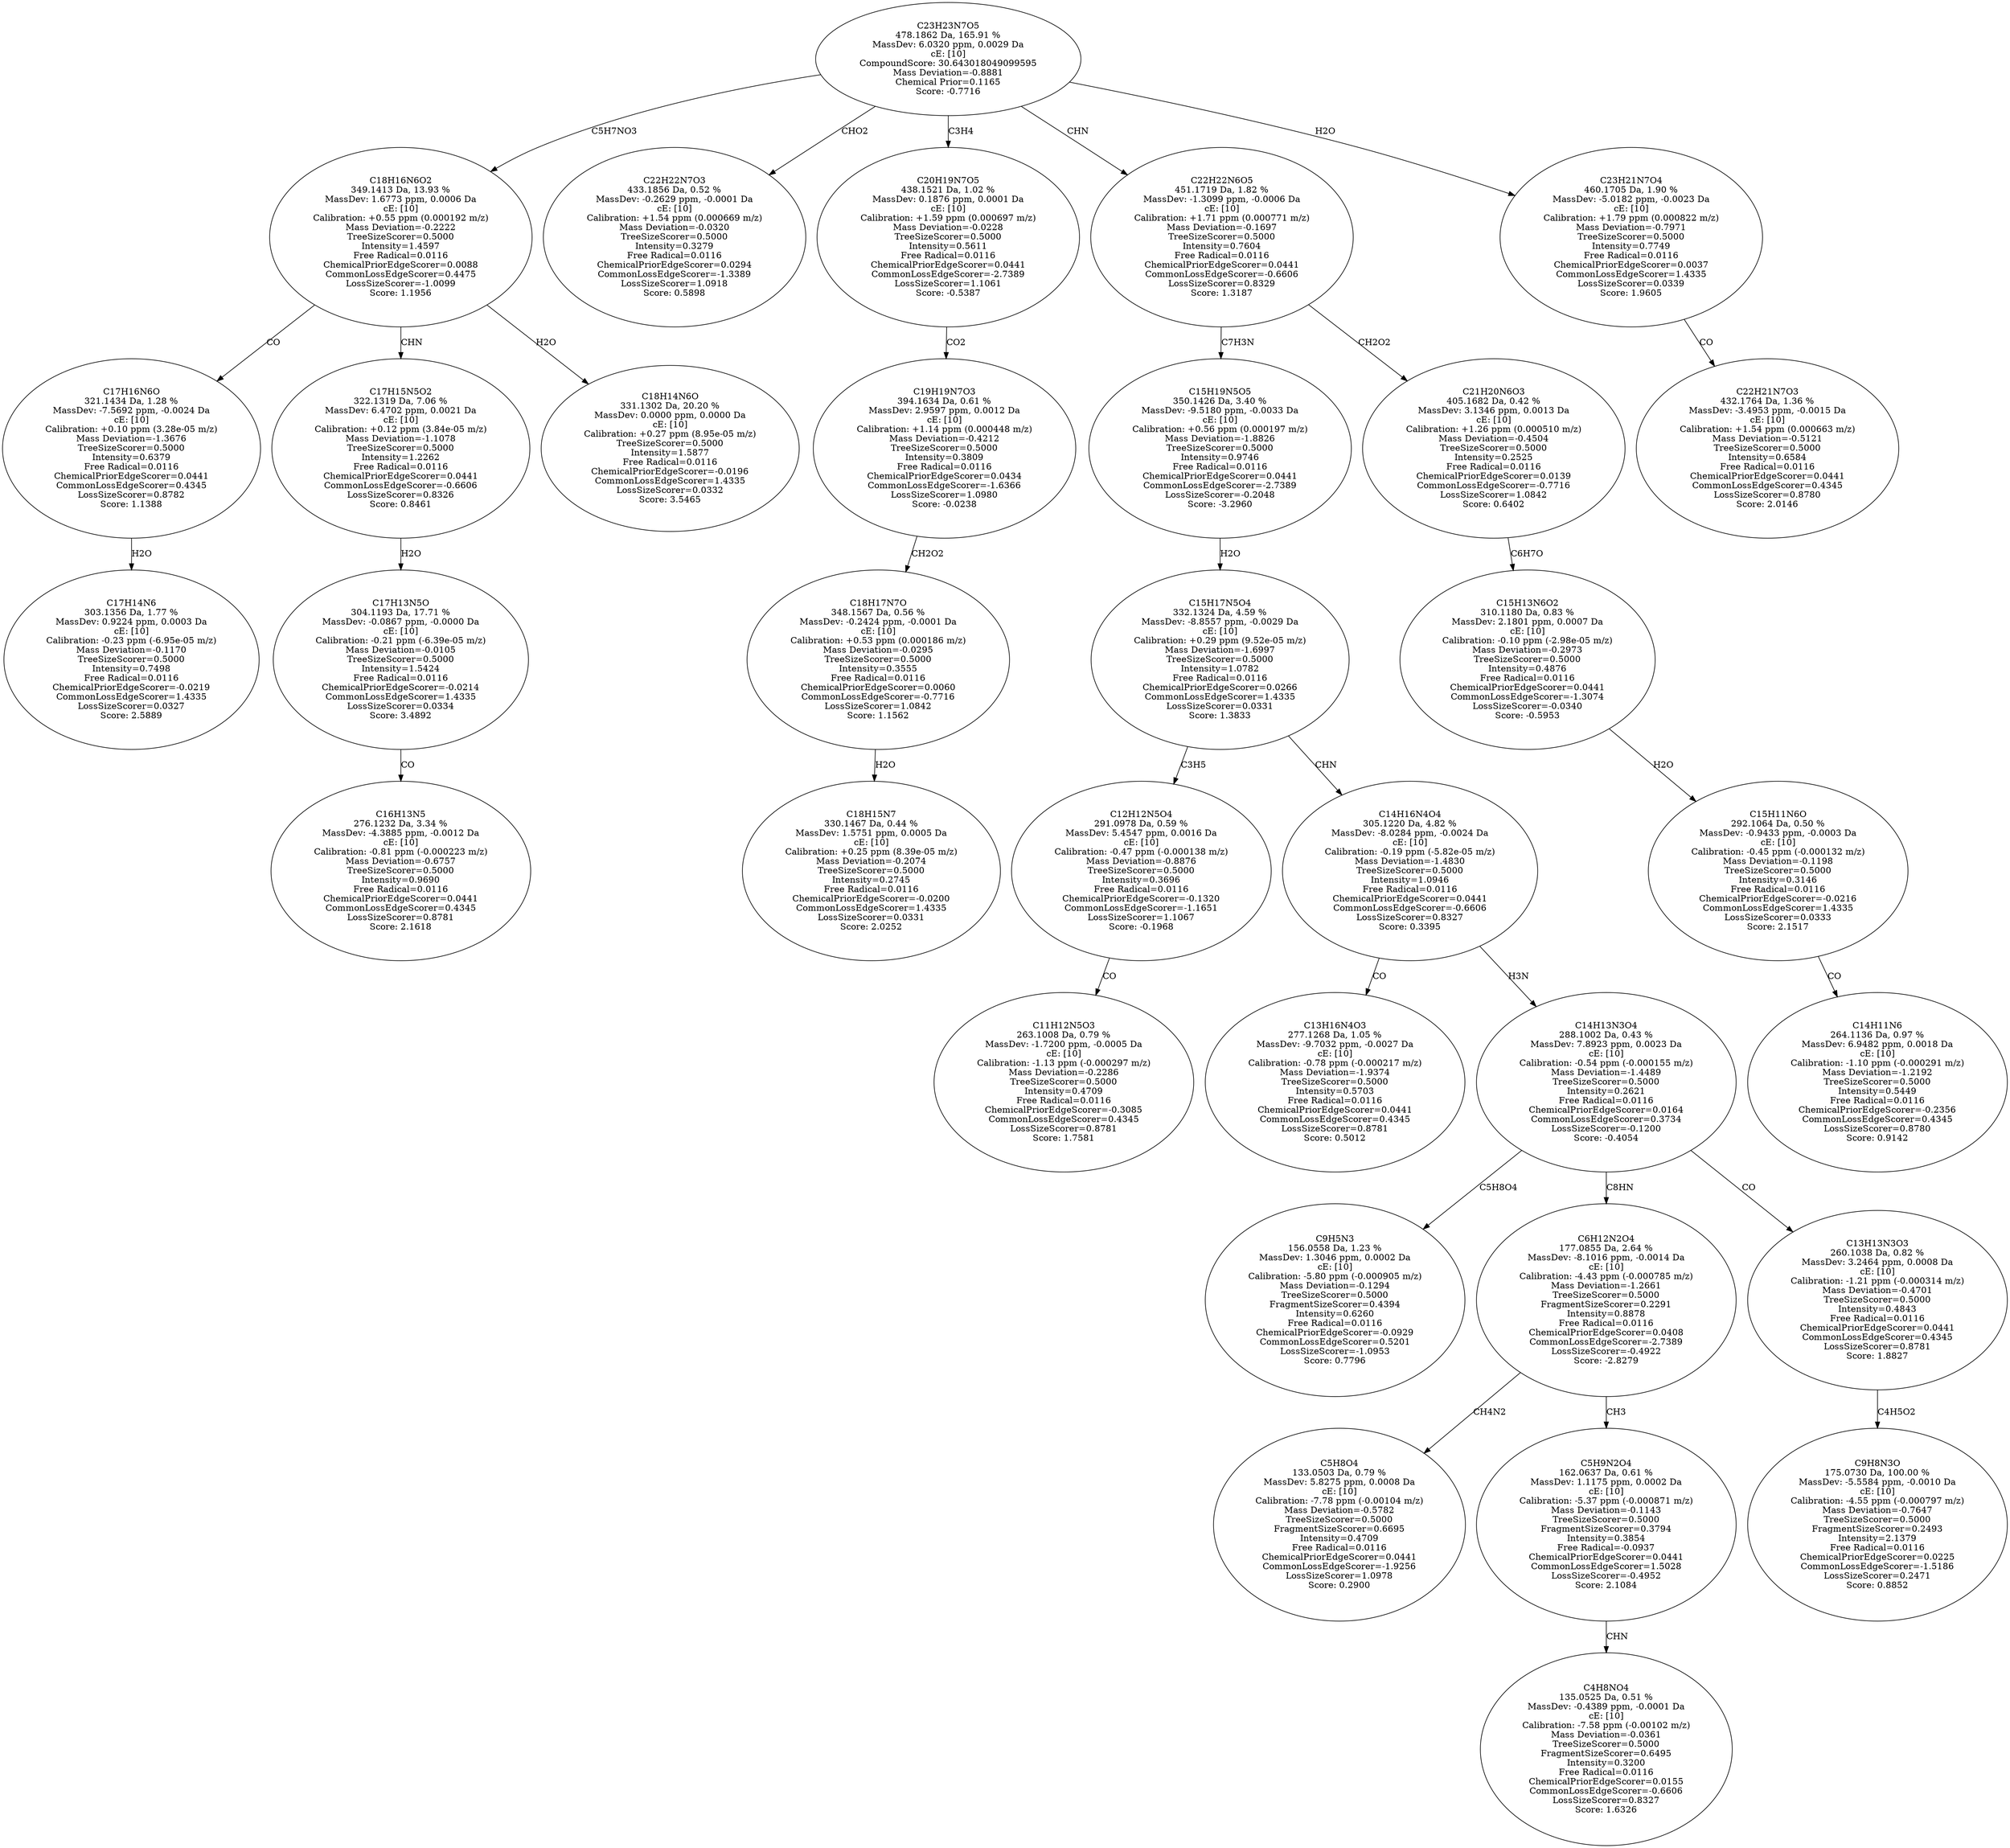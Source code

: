 strict digraph {
v1 [label="C17H14N6\n303.1356 Da, 1.77 %\nMassDev: 0.9224 ppm, 0.0003 Da\ncE: [10]\nCalibration: -0.23 ppm (-6.95e-05 m/z)\nMass Deviation=-0.1170\nTreeSizeScorer=0.5000\nIntensity=0.7498\nFree Radical=0.0116\nChemicalPriorEdgeScorer=-0.0219\nCommonLossEdgeScorer=1.4335\nLossSizeScorer=0.0327\nScore: 2.5889"];
v2 [label="C17H16N6O\n321.1434 Da, 1.28 %\nMassDev: -7.5692 ppm, -0.0024 Da\ncE: [10]\nCalibration: +0.10 ppm (3.28e-05 m/z)\nMass Deviation=-1.3676\nTreeSizeScorer=0.5000\nIntensity=0.6379\nFree Radical=0.0116\nChemicalPriorEdgeScorer=0.0441\nCommonLossEdgeScorer=0.4345\nLossSizeScorer=0.8782\nScore: 1.1388"];
v3 [label="C16H13N5\n276.1232 Da, 3.34 %\nMassDev: -4.3885 ppm, -0.0012 Da\ncE: [10]\nCalibration: -0.81 ppm (-0.000223 m/z)\nMass Deviation=-0.6757\nTreeSizeScorer=0.5000\nIntensity=0.9690\nFree Radical=0.0116\nChemicalPriorEdgeScorer=0.0441\nCommonLossEdgeScorer=0.4345\nLossSizeScorer=0.8781\nScore: 2.1618"];
v4 [label="C17H13N5O\n304.1193 Da, 17.71 %\nMassDev: -0.0867 ppm, -0.0000 Da\ncE: [10]\nCalibration: -0.21 ppm (-6.39e-05 m/z)\nMass Deviation=-0.0105\nTreeSizeScorer=0.5000\nIntensity=1.5424\nFree Radical=0.0116\nChemicalPriorEdgeScorer=-0.0214\nCommonLossEdgeScorer=1.4335\nLossSizeScorer=0.0334\nScore: 3.4892"];
v5 [label="C17H15N5O2\n322.1319 Da, 7.06 %\nMassDev: 6.4702 ppm, 0.0021 Da\ncE: [10]\nCalibration: +0.12 ppm (3.84e-05 m/z)\nMass Deviation=-1.1078\nTreeSizeScorer=0.5000\nIntensity=1.2262\nFree Radical=0.0116\nChemicalPriorEdgeScorer=0.0441\nCommonLossEdgeScorer=-0.6606\nLossSizeScorer=0.8326\nScore: 0.8461"];
v6 [label="C18H14N6O\n331.1302 Da, 20.20 %\nMassDev: 0.0000 ppm, 0.0000 Da\ncE: [10]\nCalibration: +0.27 ppm (8.95e-05 m/z)\nTreeSizeScorer=0.5000\nIntensity=1.5877\nFree Radical=0.0116\nChemicalPriorEdgeScorer=-0.0196\nCommonLossEdgeScorer=1.4335\nLossSizeScorer=0.0332\nScore: 3.5465"];
v7 [label="C18H16N6O2\n349.1413 Da, 13.93 %\nMassDev: 1.6773 ppm, 0.0006 Da\ncE: [10]\nCalibration: +0.55 ppm (0.000192 m/z)\nMass Deviation=-0.2222\nTreeSizeScorer=0.5000\nIntensity=1.4597\nFree Radical=0.0116\nChemicalPriorEdgeScorer=0.0088\nCommonLossEdgeScorer=0.4475\nLossSizeScorer=-1.0099\nScore: 1.1956"];
v8 [label="C22H22N7O3\n433.1856 Da, 0.52 %\nMassDev: -0.2629 ppm, -0.0001 Da\ncE: [10]\nCalibration: +1.54 ppm (0.000669 m/z)\nMass Deviation=-0.0320\nTreeSizeScorer=0.5000\nIntensity=0.3279\nFree Radical=0.0116\nChemicalPriorEdgeScorer=0.0294\nCommonLossEdgeScorer=-1.3389\nLossSizeScorer=1.0918\nScore: 0.5898"];
v9 [label="C18H15N7\n330.1467 Da, 0.44 %\nMassDev: 1.5751 ppm, 0.0005 Da\ncE: [10]\nCalibration: +0.25 ppm (8.39e-05 m/z)\nMass Deviation=-0.2074\nTreeSizeScorer=0.5000\nIntensity=0.2745\nFree Radical=0.0116\nChemicalPriorEdgeScorer=-0.0200\nCommonLossEdgeScorer=1.4335\nLossSizeScorer=0.0331\nScore: 2.0252"];
v10 [label="C18H17N7O\n348.1567 Da, 0.56 %\nMassDev: -0.2424 ppm, -0.0001 Da\ncE: [10]\nCalibration: +0.53 ppm (0.000186 m/z)\nMass Deviation=-0.0295\nTreeSizeScorer=0.5000\nIntensity=0.3555\nFree Radical=0.0116\nChemicalPriorEdgeScorer=0.0060\nCommonLossEdgeScorer=-0.7716\nLossSizeScorer=1.0842\nScore: 1.1562"];
v11 [label="C19H19N7O3\n394.1634 Da, 0.61 %\nMassDev: 2.9597 ppm, 0.0012 Da\ncE: [10]\nCalibration: +1.14 ppm (0.000448 m/z)\nMass Deviation=-0.4212\nTreeSizeScorer=0.5000\nIntensity=0.3809\nFree Radical=0.0116\nChemicalPriorEdgeScorer=0.0434\nCommonLossEdgeScorer=-1.6366\nLossSizeScorer=1.0980\nScore: -0.0238"];
v12 [label="C20H19N7O5\n438.1521 Da, 1.02 %\nMassDev: 0.1876 ppm, 0.0001 Da\ncE: [10]\nCalibration: +1.59 ppm (0.000697 m/z)\nMass Deviation=-0.0228\nTreeSizeScorer=0.5000\nIntensity=0.5611\nFree Radical=0.0116\nChemicalPriorEdgeScorer=0.0441\nCommonLossEdgeScorer=-2.7389\nLossSizeScorer=1.1061\nScore: -0.5387"];
v13 [label="C11H12N5O3\n263.1008 Da, 0.79 %\nMassDev: -1.7200 ppm, -0.0005 Da\ncE: [10]\nCalibration: -1.13 ppm (-0.000297 m/z)\nMass Deviation=-0.2286\nTreeSizeScorer=0.5000\nIntensity=0.4709\nFree Radical=0.0116\nChemicalPriorEdgeScorer=-0.3085\nCommonLossEdgeScorer=0.4345\nLossSizeScorer=0.8781\nScore: 1.7581"];
v14 [label="C12H12N5O4\n291.0978 Da, 0.59 %\nMassDev: 5.4547 ppm, 0.0016 Da\ncE: [10]\nCalibration: -0.47 ppm (-0.000138 m/z)\nMass Deviation=-0.8876\nTreeSizeScorer=0.5000\nIntensity=0.3696\nFree Radical=0.0116\nChemicalPriorEdgeScorer=-0.1320\nCommonLossEdgeScorer=-1.1651\nLossSizeScorer=1.1067\nScore: -0.1968"];
v15 [label="C13H16N4O3\n277.1268 Da, 1.05 %\nMassDev: -9.7032 ppm, -0.0027 Da\ncE: [10]\nCalibration: -0.78 ppm (-0.000217 m/z)\nMass Deviation=-1.9374\nTreeSizeScorer=0.5000\nIntensity=0.5703\nFree Radical=0.0116\nChemicalPriorEdgeScorer=0.0441\nCommonLossEdgeScorer=0.4345\nLossSizeScorer=0.8781\nScore: 0.5012"];
v16 [label="C9H5N3\n156.0558 Da, 1.23 %\nMassDev: 1.3046 ppm, 0.0002 Da\ncE: [10]\nCalibration: -5.80 ppm (-0.000905 m/z)\nMass Deviation=-0.1294\nTreeSizeScorer=0.5000\nFragmentSizeScorer=0.4394\nIntensity=0.6260\nFree Radical=0.0116\nChemicalPriorEdgeScorer=-0.0929\nCommonLossEdgeScorer=0.5201\nLossSizeScorer=-1.0953\nScore: 0.7796"];
v17 [label="C5H8O4\n133.0503 Da, 0.79 %\nMassDev: 5.8275 ppm, 0.0008 Da\ncE: [10]\nCalibration: -7.78 ppm (-0.00104 m/z)\nMass Deviation=-0.5782\nTreeSizeScorer=0.5000\nFragmentSizeScorer=0.6695\nIntensity=0.4709\nFree Radical=0.0116\nChemicalPriorEdgeScorer=0.0441\nCommonLossEdgeScorer=-1.9256\nLossSizeScorer=1.0978\nScore: 0.2900"];
v18 [label="C4H8NO4\n135.0525 Da, 0.51 %\nMassDev: -0.4389 ppm, -0.0001 Da\ncE: [10]\nCalibration: -7.58 ppm (-0.00102 m/z)\nMass Deviation=-0.0361\nTreeSizeScorer=0.5000\nFragmentSizeScorer=0.6495\nIntensity=0.3200\nFree Radical=0.0116\nChemicalPriorEdgeScorer=0.0155\nCommonLossEdgeScorer=-0.6606\nLossSizeScorer=0.8327\nScore: 1.6326"];
v19 [label="C5H9N2O4\n162.0637 Da, 0.61 %\nMassDev: 1.1175 ppm, 0.0002 Da\ncE: [10]\nCalibration: -5.37 ppm (-0.000871 m/z)\nMass Deviation=-0.1143\nTreeSizeScorer=0.5000\nFragmentSizeScorer=0.3794\nIntensity=0.3854\nFree Radical=-0.0937\nChemicalPriorEdgeScorer=0.0441\nCommonLossEdgeScorer=1.5028\nLossSizeScorer=-0.4952\nScore: 2.1084"];
v20 [label="C6H12N2O4\n177.0855 Da, 2.64 %\nMassDev: -8.1016 ppm, -0.0014 Da\ncE: [10]\nCalibration: -4.43 ppm (-0.000785 m/z)\nMass Deviation=-1.2661\nTreeSizeScorer=0.5000\nFragmentSizeScorer=0.2291\nIntensity=0.8878\nFree Radical=0.0116\nChemicalPriorEdgeScorer=0.0408\nCommonLossEdgeScorer=-2.7389\nLossSizeScorer=-0.4922\nScore: -2.8279"];
v21 [label="C9H8N3O\n175.0730 Da, 100.00 %\nMassDev: -5.5584 ppm, -0.0010 Da\ncE: [10]\nCalibration: -4.55 ppm (-0.000797 m/z)\nMass Deviation=-0.7647\nTreeSizeScorer=0.5000\nFragmentSizeScorer=0.2493\nIntensity=2.1379\nFree Radical=0.0116\nChemicalPriorEdgeScorer=0.0225\nCommonLossEdgeScorer=-1.5186\nLossSizeScorer=0.2471\nScore: 0.8852"];
v22 [label="C13H13N3O3\n260.1038 Da, 0.82 %\nMassDev: 3.2464 ppm, 0.0008 Da\ncE: [10]\nCalibration: -1.21 ppm (-0.000314 m/z)\nMass Deviation=-0.4701\nTreeSizeScorer=0.5000\nIntensity=0.4843\nFree Radical=0.0116\nChemicalPriorEdgeScorer=0.0441\nCommonLossEdgeScorer=0.4345\nLossSizeScorer=0.8781\nScore: 1.8827"];
v23 [label="C14H13N3O4\n288.1002 Da, 0.43 %\nMassDev: 7.8923 ppm, 0.0023 Da\ncE: [10]\nCalibration: -0.54 ppm (-0.000155 m/z)\nMass Deviation=-1.4489\nTreeSizeScorer=0.5000\nIntensity=0.2621\nFree Radical=0.0116\nChemicalPriorEdgeScorer=0.0164\nCommonLossEdgeScorer=0.3734\nLossSizeScorer=-0.1200\nScore: -0.4054"];
v24 [label="C14H16N4O4\n305.1220 Da, 4.82 %\nMassDev: -8.0284 ppm, -0.0024 Da\ncE: [10]\nCalibration: -0.19 ppm (-5.82e-05 m/z)\nMass Deviation=-1.4830\nTreeSizeScorer=0.5000\nIntensity=1.0946\nFree Radical=0.0116\nChemicalPriorEdgeScorer=0.0441\nCommonLossEdgeScorer=-0.6606\nLossSizeScorer=0.8327\nScore: 0.3395"];
v25 [label="C15H17N5O4\n332.1324 Da, 4.59 %\nMassDev: -8.8557 ppm, -0.0029 Da\ncE: [10]\nCalibration: +0.29 ppm (9.52e-05 m/z)\nMass Deviation=-1.6997\nTreeSizeScorer=0.5000\nIntensity=1.0782\nFree Radical=0.0116\nChemicalPriorEdgeScorer=0.0266\nCommonLossEdgeScorer=1.4335\nLossSizeScorer=0.0331\nScore: 1.3833"];
v26 [label="C15H19N5O5\n350.1426 Da, 3.40 %\nMassDev: -9.5180 ppm, -0.0033 Da\ncE: [10]\nCalibration: +0.56 ppm (0.000197 m/z)\nMass Deviation=-1.8826\nTreeSizeScorer=0.5000\nIntensity=0.9746\nFree Radical=0.0116\nChemicalPriorEdgeScorer=0.0441\nCommonLossEdgeScorer=-2.7389\nLossSizeScorer=-0.2048\nScore: -3.2960"];
v27 [label="C14H11N6\n264.1136 Da, 0.97 %\nMassDev: 6.9482 ppm, 0.0018 Da\ncE: [10]\nCalibration: -1.10 ppm (-0.000291 m/z)\nMass Deviation=-1.2192\nTreeSizeScorer=0.5000\nIntensity=0.5449\nFree Radical=0.0116\nChemicalPriorEdgeScorer=-0.2356\nCommonLossEdgeScorer=0.4345\nLossSizeScorer=0.8780\nScore: 0.9142"];
v28 [label="C15H11N6O\n292.1064 Da, 0.50 %\nMassDev: -0.9433 ppm, -0.0003 Da\ncE: [10]\nCalibration: -0.45 ppm (-0.000132 m/z)\nMass Deviation=-0.1198\nTreeSizeScorer=0.5000\nIntensity=0.3146\nFree Radical=0.0116\nChemicalPriorEdgeScorer=-0.0216\nCommonLossEdgeScorer=1.4335\nLossSizeScorer=0.0333\nScore: 2.1517"];
v29 [label="C15H13N6O2\n310.1180 Da, 0.83 %\nMassDev: 2.1801 ppm, 0.0007 Da\ncE: [10]\nCalibration: -0.10 ppm (-2.98e-05 m/z)\nMass Deviation=-0.2973\nTreeSizeScorer=0.5000\nIntensity=0.4876\nFree Radical=0.0116\nChemicalPriorEdgeScorer=0.0441\nCommonLossEdgeScorer=-1.3074\nLossSizeScorer=-0.0340\nScore: -0.5953"];
v30 [label="C21H20N6O3\n405.1682 Da, 0.42 %\nMassDev: 3.1346 ppm, 0.0013 Da\ncE: [10]\nCalibration: +1.26 ppm (0.000510 m/z)\nMass Deviation=-0.4504\nTreeSizeScorer=0.5000\nIntensity=0.2525\nFree Radical=0.0116\nChemicalPriorEdgeScorer=0.0139\nCommonLossEdgeScorer=-0.7716\nLossSizeScorer=1.0842\nScore: 0.6402"];
v31 [label="C22H22N6O5\n451.1719 Da, 1.82 %\nMassDev: -1.3099 ppm, -0.0006 Da\ncE: [10]\nCalibration: +1.71 ppm (0.000771 m/z)\nMass Deviation=-0.1697\nTreeSizeScorer=0.5000\nIntensity=0.7604\nFree Radical=0.0116\nChemicalPriorEdgeScorer=0.0441\nCommonLossEdgeScorer=-0.6606\nLossSizeScorer=0.8329\nScore: 1.3187"];
v32 [label="C22H21N7O3\n432.1764 Da, 1.36 %\nMassDev: -3.4953 ppm, -0.0015 Da\ncE: [10]\nCalibration: +1.54 ppm (0.000663 m/z)\nMass Deviation=-0.5121\nTreeSizeScorer=0.5000\nIntensity=0.6584\nFree Radical=0.0116\nChemicalPriorEdgeScorer=0.0441\nCommonLossEdgeScorer=0.4345\nLossSizeScorer=0.8780\nScore: 2.0146"];
v33 [label="C23H21N7O4\n460.1705 Da, 1.90 %\nMassDev: -5.0182 ppm, -0.0023 Da\ncE: [10]\nCalibration: +1.79 ppm (0.000822 m/z)\nMass Deviation=-0.7971\nTreeSizeScorer=0.5000\nIntensity=0.7749\nFree Radical=0.0116\nChemicalPriorEdgeScorer=0.0037\nCommonLossEdgeScorer=1.4335\nLossSizeScorer=0.0339\nScore: 1.9605"];
v34 [label="C23H23N7O5\n478.1862 Da, 165.91 %\nMassDev: 6.0320 ppm, 0.0029 Da\ncE: [10]\nCompoundScore: 30.643018049099595\nMass Deviation=-0.8881\nChemical Prior=0.1165\nScore: -0.7716"];
v2 -> v1 [label="H2O"];
v7 -> v2 [label="CO"];
v4 -> v3 [label="CO"];
v5 -> v4 [label="H2O"];
v7 -> v5 [label="CHN"];
v7 -> v6 [label="H2O"];
v34 -> v7 [label="C5H7NO3"];
v34 -> v8 [label="CHO2"];
v10 -> v9 [label="H2O"];
v11 -> v10 [label="CH2O2"];
v12 -> v11 [label="CO2"];
v34 -> v12 [label="C3H4"];
v14 -> v13 [label="CO"];
v25 -> v14 [label="C3H5"];
v24 -> v15 [label="CO"];
v23 -> v16 [label="C5H8O4"];
v20 -> v17 [label="CH4N2"];
v19 -> v18 [label="CHN"];
v20 -> v19 [label="CH3"];
v23 -> v20 [label="C8HN"];
v22 -> v21 [label="C4H5O2"];
v23 -> v22 [label="CO"];
v24 -> v23 [label="H3N"];
v25 -> v24 [label="CHN"];
v26 -> v25 [label="H2O"];
v31 -> v26 [label="C7H3N"];
v28 -> v27 [label="CO"];
v29 -> v28 [label="H2O"];
v30 -> v29 [label="C6H7O"];
v31 -> v30 [label="CH2O2"];
v34 -> v31 [label="CHN"];
v33 -> v32 [label="CO"];
v34 -> v33 [label="H2O"];
}